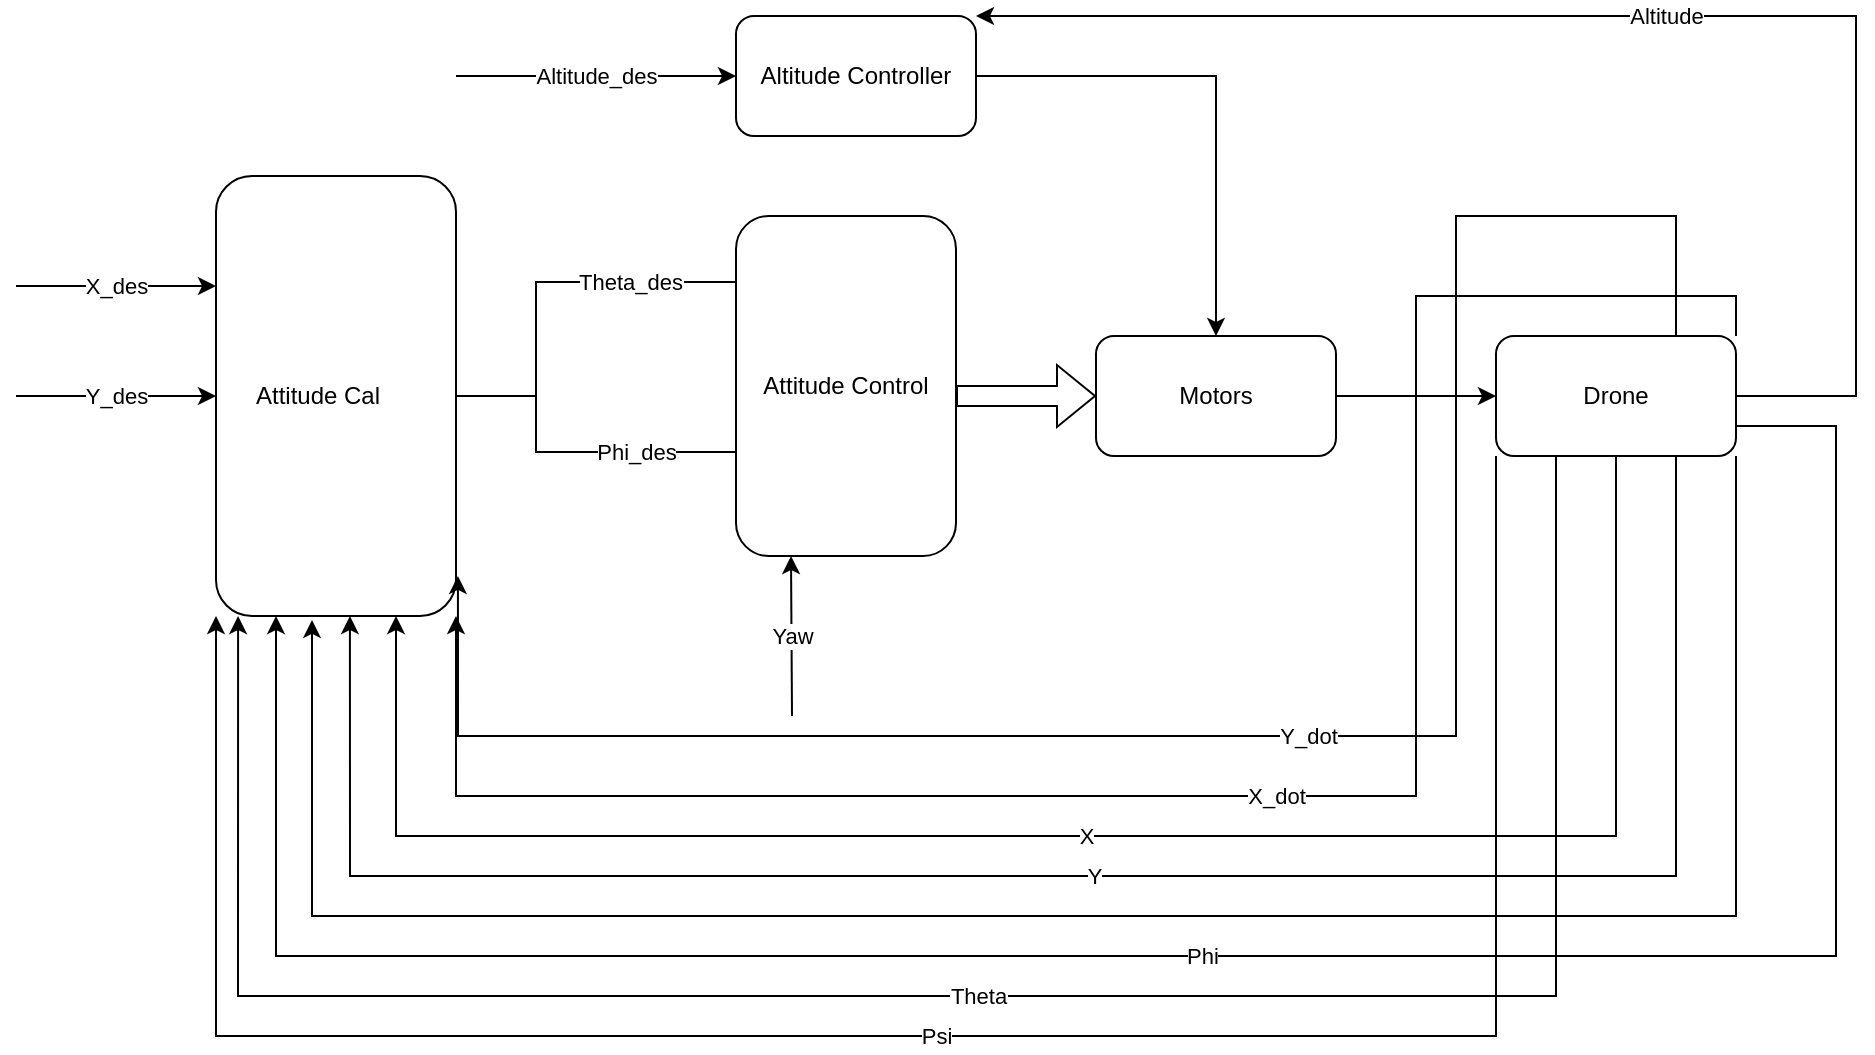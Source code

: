 <mxfile version="16.2.7" type="github"><diagram id="GCwGe-YdRB5tBV8dpGkB" name="Page-1"><mxGraphModel dx="1360" dy="753" grid="1" gridSize="10" guides="1" tooltips="1" connect="1" arrows="1" fold="1" page="1" pageScale="1" pageWidth="827" pageHeight="1169" math="0" shadow="0"><root><mxCell id="0"/><mxCell id="1" parent="0"/><mxCell id="XXzP80Z8XwXOno0yfp7L-3" value="Phi_des" style="edgeStyle=orthogonalEdgeStyle;rounded=0;orthogonalLoop=1;jettySize=auto;html=1;entryX=0;entryY=0.75;entryDx=0;entryDy=0;" edge="1" parent="1" source="XXzP80Z8XwXOno0yfp7L-1" target="XXzP80Z8XwXOno0yfp7L-7"><mxGeometry x="-0.084" relative="1" as="geometry"><mxPoint x="320" y="240" as="targetPoint"/><Array as="points"><mxPoint x="280" y="240"/><mxPoint x="280" y="268"/><mxPoint x="420" y="268"/></Array><mxPoint as="offset"/></mxGeometry></mxCell><mxCell id="XXzP80Z8XwXOno0yfp7L-10" value="Theta_des" style="edgeStyle=orthogonalEdgeStyle;rounded=0;orthogonalLoop=1;jettySize=auto;html=1;entryX=0;entryY=0.25;entryDx=0;entryDy=0;" edge="1" parent="1" source="XXzP80Z8XwXOno0yfp7L-1" target="XXzP80Z8XwXOno0yfp7L-7"><mxGeometry relative="1" as="geometry"><Array as="points"><mxPoint x="280" y="240"/><mxPoint x="280" y="183"/><mxPoint x="420" y="183"/></Array></mxGeometry></mxCell><mxCell id="XXzP80Z8XwXOno0yfp7L-1" value="Attitude Cal&lt;span style=&quot;white-space: pre&quot;&gt;&#9;&lt;/span&gt;" style="rounded=1;whiteSpace=wrap;html=1;" vertex="1" parent="1"><mxGeometry x="120" y="130" width="120" height="220" as="geometry"/></mxCell><mxCell id="XXzP80Z8XwXOno0yfp7L-4" value="X_des" style="endArrow=classic;html=1;rounded=0;entryX=0;entryY=0.25;entryDx=0;entryDy=0;" edge="1" parent="1" target="XXzP80Z8XwXOno0yfp7L-1"><mxGeometry width="50" height="50" relative="1" as="geometry"><mxPoint x="20" y="185" as="sourcePoint"/><mxPoint x="80" y="200" as="targetPoint"/></mxGeometry></mxCell><mxCell id="XXzP80Z8XwXOno0yfp7L-5" value="Y_des" style="endArrow=classic;html=1;rounded=0;entryX=0;entryY=0.5;entryDx=0;entryDy=0;" edge="1" parent="1" target="XXzP80Z8XwXOno0yfp7L-1"><mxGeometry width="50" height="50" relative="1" as="geometry"><mxPoint x="20" y="240" as="sourcePoint"/><mxPoint x="90" y="240" as="targetPoint"/></mxGeometry></mxCell><mxCell id="XXzP80Z8XwXOno0yfp7L-6" value="Altitude_des" style="endArrow=classic;html=1;rounded=0;entryX=0;entryY=0.5;entryDx=0;entryDy=0;" edge="1" parent="1" target="XXzP80Z8XwXOno0yfp7L-20"><mxGeometry width="50" height="50" relative="1" as="geometry"><mxPoint x="240" y="80" as="sourcePoint"/><mxPoint x="440" y="390" as="targetPoint"/></mxGeometry></mxCell><mxCell id="XXzP80Z8XwXOno0yfp7L-7" value="Attitude Control" style="rounded=1;whiteSpace=wrap;html=1;" vertex="1" parent="1"><mxGeometry x="380" y="150" width="110" height="170" as="geometry"/></mxCell><mxCell id="XXzP80Z8XwXOno0yfp7L-15" value="Yaw" style="endArrow=classic;html=1;rounded=0;entryX=0.25;entryY=1;entryDx=0;entryDy=0;" edge="1" parent="1" target="XXzP80Z8XwXOno0yfp7L-7"><mxGeometry width="50" height="50" relative="1" as="geometry"><mxPoint x="408" y="400" as="sourcePoint"/><mxPoint x="440" y="390" as="targetPoint"/></mxGeometry></mxCell><mxCell id="XXzP80Z8XwXOno0yfp7L-16" value="" style="shape=flexArrow;endArrow=classic;html=1;rounded=0;" edge="1" parent="1"><mxGeometry width="50" height="50" relative="1" as="geometry"><mxPoint x="490" y="240" as="sourcePoint"/><mxPoint x="560" y="240" as="targetPoint"/></mxGeometry></mxCell><mxCell id="XXzP80Z8XwXOno0yfp7L-23" value="" style="edgeStyle=orthogonalEdgeStyle;rounded=0;orthogonalLoop=1;jettySize=auto;html=1;" edge="1" parent="1" source="XXzP80Z8XwXOno0yfp7L-19" target="XXzP80Z8XwXOno0yfp7L-22"><mxGeometry relative="1" as="geometry"/></mxCell><mxCell id="XXzP80Z8XwXOno0yfp7L-19" value="Motors" style="rounded=1;whiteSpace=wrap;html=1;" vertex="1" parent="1"><mxGeometry x="560" y="210" width="120" height="60" as="geometry"/></mxCell><mxCell id="XXzP80Z8XwXOno0yfp7L-21" style="edgeStyle=orthogonalEdgeStyle;rounded=0;orthogonalLoop=1;jettySize=auto;html=1;" edge="1" parent="1" source="XXzP80Z8XwXOno0yfp7L-20" target="XXzP80Z8XwXOno0yfp7L-19"><mxGeometry relative="1" as="geometry"/></mxCell><mxCell id="XXzP80Z8XwXOno0yfp7L-20" value="Altitude Controller" style="rounded=1;whiteSpace=wrap;html=1;" vertex="1" parent="1"><mxGeometry x="380" y="50" width="120" height="60" as="geometry"/></mxCell><mxCell id="XXzP80Z8XwXOno0yfp7L-24" value="X" style="edgeStyle=orthogonalEdgeStyle;rounded=0;orthogonalLoop=1;jettySize=auto;html=1;entryX=0.75;entryY=1;entryDx=0;entryDy=0;" edge="1" parent="1" source="XXzP80Z8XwXOno0yfp7L-22" target="XXzP80Z8XwXOno0yfp7L-1"><mxGeometry relative="1" as="geometry"><Array as="points"><mxPoint x="820" y="460"/><mxPoint x="210" y="460"/></Array></mxGeometry></mxCell><mxCell id="XXzP80Z8XwXOno0yfp7L-25" value="Y" style="edgeStyle=orthogonalEdgeStyle;rounded=0;orthogonalLoop=1;jettySize=auto;html=1;exitX=0.75;exitY=1;exitDx=0;exitDy=0;entryX=0.558;entryY=1;entryDx=0;entryDy=0;entryPerimeter=0;" edge="1" parent="1" source="XXzP80Z8XwXOno0yfp7L-22" target="XXzP80Z8XwXOno0yfp7L-1"><mxGeometry relative="1" as="geometry"><Array as="points"><mxPoint x="850" y="480"/><mxPoint x="187" y="480"/></Array></mxGeometry></mxCell><mxCell id="XXzP80Z8XwXOno0yfp7L-26" value="Altitude" style="edgeStyle=orthogonalEdgeStyle;rounded=0;orthogonalLoop=1;jettySize=auto;html=1;entryX=1;entryY=0;entryDx=0;entryDy=0;" edge="1" parent="1" source="XXzP80Z8XwXOno0yfp7L-22" target="XXzP80Z8XwXOno0yfp7L-20"><mxGeometry relative="1" as="geometry"><mxPoint x="930" y="500" as="targetPoint"/><Array as="points"><mxPoint x="940" y="240"/><mxPoint x="940" y="50"/></Array></mxGeometry></mxCell><mxCell id="XXzP80Z8XwXOno0yfp7L-27" style="edgeStyle=orthogonalEdgeStyle;rounded=0;orthogonalLoop=1;jettySize=auto;html=1;exitX=1;exitY=1;exitDx=0;exitDy=0;entryX=0.4;entryY=1.009;entryDx=0;entryDy=0;entryPerimeter=0;" edge="1" parent="1" source="XXzP80Z8XwXOno0yfp7L-22" target="XXzP80Z8XwXOno0yfp7L-1"><mxGeometry relative="1" as="geometry"><Array as="points"><mxPoint x="880" y="500"/><mxPoint x="168" y="500"/></Array></mxGeometry></mxCell><mxCell id="XXzP80Z8XwXOno0yfp7L-28" value="Phi" style="edgeStyle=orthogonalEdgeStyle;rounded=0;orthogonalLoop=1;jettySize=auto;html=1;exitX=1;exitY=0.75;exitDx=0;exitDy=0;entryX=0.25;entryY=1;entryDx=0;entryDy=0;" edge="1" parent="1" source="XXzP80Z8XwXOno0yfp7L-22" target="XXzP80Z8XwXOno0yfp7L-1"><mxGeometry relative="1" as="geometry"><Array as="points"><mxPoint x="930" y="255"/><mxPoint x="930" y="520"/><mxPoint x="150" y="520"/></Array></mxGeometry></mxCell><mxCell id="XXzP80Z8XwXOno0yfp7L-29" value="Theta" style="edgeStyle=orthogonalEdgeStyle;rounded=0;orthogonalLoop=1;jettySize=auto;html=1;exitX=0.25;exitY=1;exitDx=0;exitDy=0;entryX=0.092;entryY=1;entryDx=0;entryDy=0;entryPerimeter=0;" edge="1" parent="1" source="XXzP80Z8XwXOno0yfp7L-22" target="XXzP80Z8XwXOno0yfp7L-1"><mxGeometry relative="1" as="geometry"><Array as="points"><mxPoint x="790" y="540"/><mxPoint x="131" y="540"/></Array></mxGeometry></mxCell><mxCell id="XXzP80Z8XwXOno0yfp7L-30" value="Psi" style="edgeStyle=orthogonalEdgeStyle;rounded=0;orthogonalLoop=1;jettySize=auto;html=1;exitX=0;exitY=1;exitDx=0;exitDy=0;entryX=0;entryY=1;entryDx=0;entryDy=0;" edge="1" parent="1" source="XXzP80Z8XwXOno0yfp7L-22" target="XXzP80Z8XwXOno0yfp7L-1"><mxGeometry relative="1" as="geometry"><Array as="points"><mxPoint x="760" y="560"/><mxPoint x="120" y="560"/></Array></mxGeometry></mxCell><mxCell id="XXzP80Z8XwXOno0yfp7L-31" value="X_dot" style="edgeStyle=orthogonalEdgeStyle;rounded=0;orthogonalLoop=1;jettySize=auto;html=1;exitX=1;exitY=0;exitDx=0;exitDy=0;entryX=1;entryY=1;entryDx=0;entryDy=0;" edge="1" parent="1" source="XXzP80Z8XwXOno0yfp7L-22" target="XXzP80Z8XwXOno0yfp7L-1"><mxGeometry relative="1" as="geometry"><Array as="points"><mxPoint x="880" y="190"/><mxPoint x="720" y="190"/><mxPoint x="720" y="440"/><mxPoint x="240" y="440"/></Array></mxGeometry></mxCell><mxCell id="XXzP80Z8XwXOno0yfp7L-32" value="Y_dot" style="edgeStyle=orthogonalEdgeStyle;rounded=0;orthogonalLoop=1;jettySize=auto;html=1;exitX=0.75;exitY=0;exitDx=0;exitDy=0;entryX=1.008;entryY=0.909;entryDx=0;entryDy=0;entryPerimeter=0;" edge="1" parent="1" source="XXzP80Z8XwXOno0yfp7L-22" target="XXzP80Z8XwXOno0yfp7L-1"><mxGeometry relative="1" as="geometry"><Array as="points"><mxPoint x="850" y="150"/><mxPoint x="740" y="150"/><mxPoint x="740" y="410"/><mxPoint x="241" y="410"/></Array></mxGeometry></mxCell><mxCell id="XXzP80Z8XwXOno0yfp7L-22" value="Drone" style="whiteSpace=wrap;html=1;rounded=1;" vertex="1" parent="1"><mxGeometry x="760" y="210" width="120" height="60" as="geometry"/></mxCell></root></mxGraphModel></diagram></mxfile>